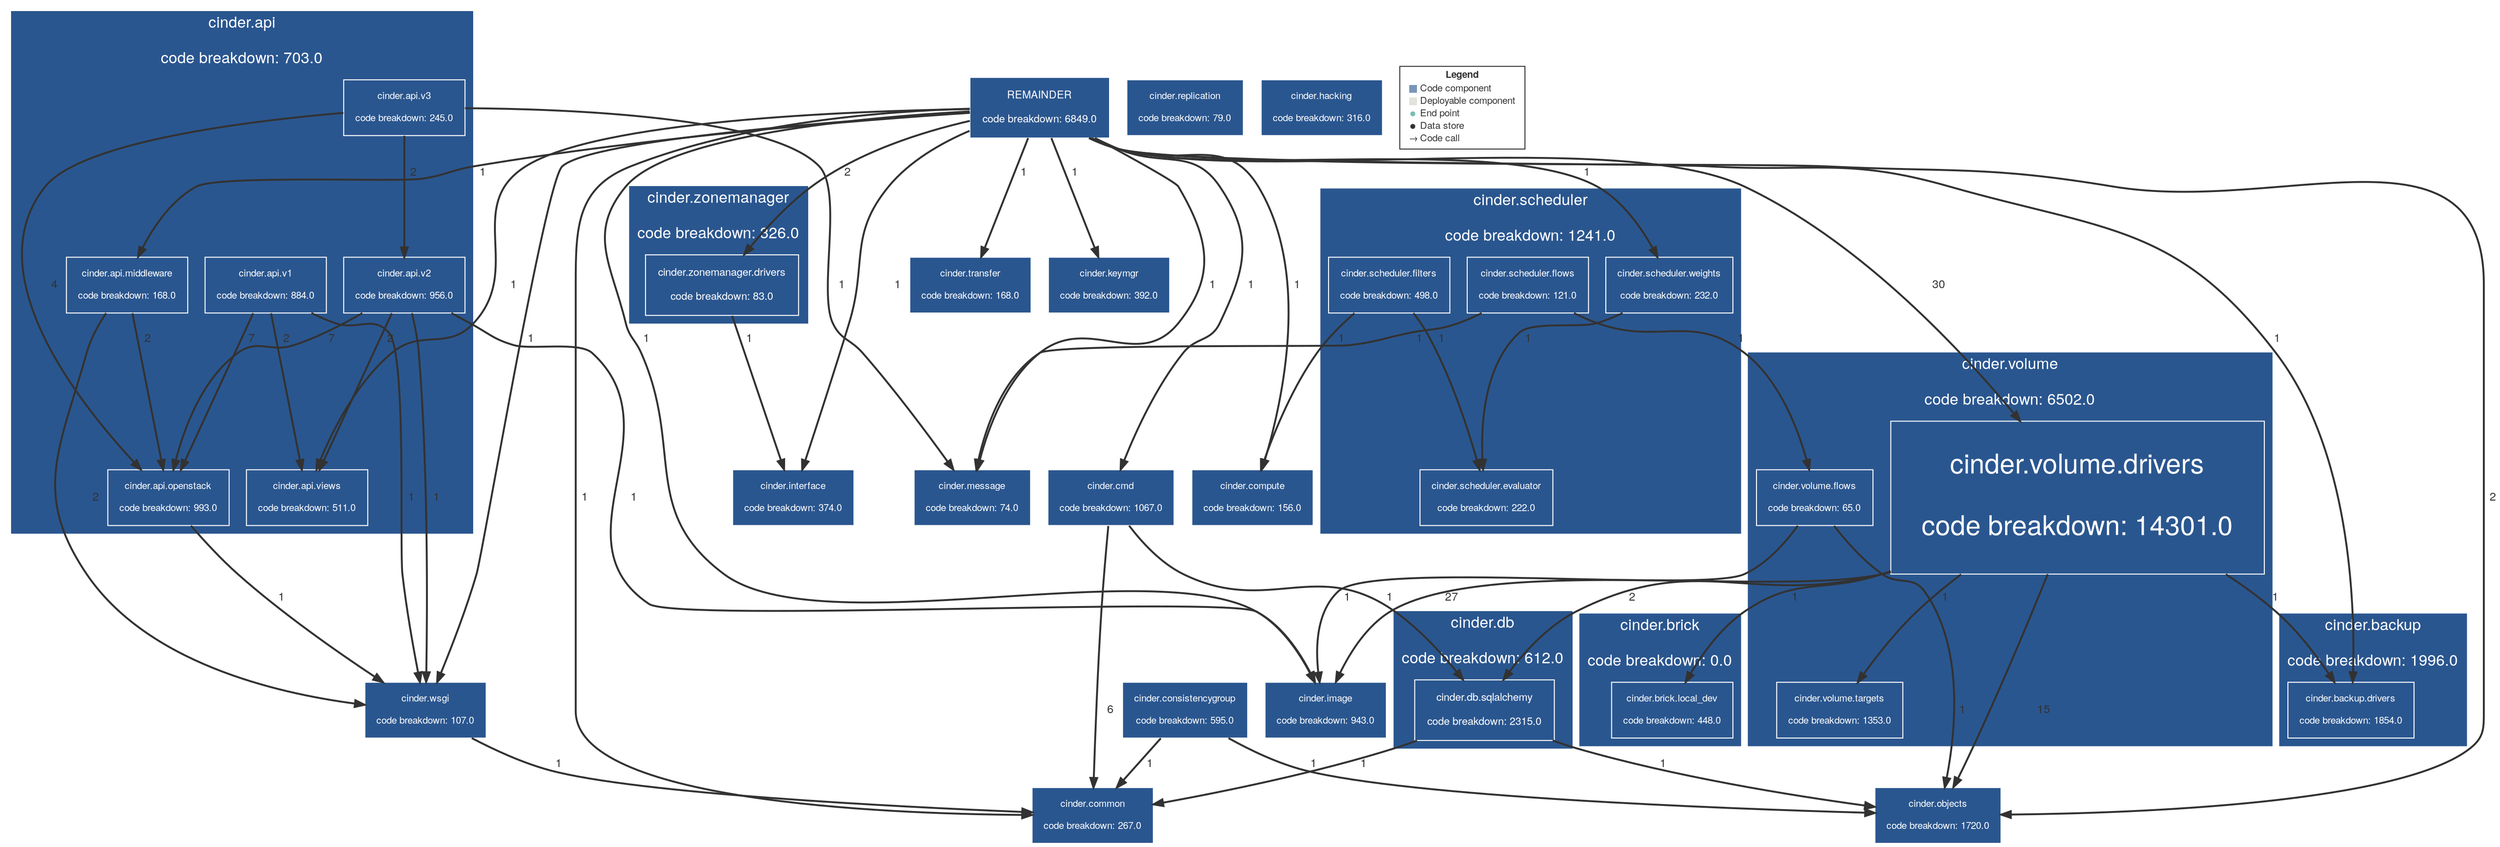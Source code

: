 digraph "Graph" {
compound=true
rankdir=TD
subgraph "cluster-cinder.scheduler" {
style="filled"
color="#2A568F"
fontname="Helvetica Neue"
fontsize="16"
fontcolor="#FFFFFF"
label="cinder.scheduler

code breakdown: 1241.0"
"cinder.scheduler.filters@cinder.scheduler" [ shape="box" style="filled" fillcolor="#2A568F" penwidth="1" color="#FFFFFF" fontname="Helvetica Neue" fontcolor="#FFFFFF" fontsize="10" margin="0.16" label="cinder.scheduler.filters

code breakdown: 498.0" ]
"cinder.scheduler.evaluator@cinder.scheduler" [ shape="box" style="filled" fillcolor="#2A568F" penwidth="1" color="#FFFFFF" fontname="Helvetica Neue" fontcolor="#FFFFFF" fontsize="10" margin="0.16" label="cinder.scheduler.evaluator

code breakdown: 222.0" ]
"cinder.scheduler.weights@cinder.scheduler" [ shape="box" style="filled" fillcolor="#2A568F" penwidth="1" color="#FFFFFF" fontname="Helvetica Neue" fontcolor="#FFFFFF" fontsize="10" margin="0.16" label="cinder.scheduler.weights

code breakdown: 232.0" ]
"cinder.scheduler.flows@cinder.scheduler" [ shape="box" style="filled" fillcolor="#2A568F" penwidth="1" color="#FFFFFF" fontname="Helvetica Neue" fontcolor="#FFFFFF" fontsize="10" margin="0.16" label="cinder.scheduler.flows

code breakdown: 121.0" ]
}
subgraph "cluster-cinder.zonemanager" {
style="filled"
color="#2A568F"
fontname="Helvetica Neue"
fontsize="16"
fontcolor="#FFFFFF"
label="cinder.zonemanager

code breakdown: 326.0"
"cinder.zonemanager.drivers@cinder.zonemanager" [ shape="box" style="filled" fillcolor="#2A568F" penwidth="1" color="#FFFFFF" fontname="Helvetica Neue" fontcolor="#FFFFFF" fontsize="11" margin="0.176" label="cinder.zonemanager.drivers

code breakdown: 83.0" ]
}
subgraph "cluster-cinder.api" {
style="filled"
color="#2A568F"
fontname="Helvetica Neue"
fontsize="16"
fontcolor="#FFFFFF"
label="cinder.api

code breakdown: 703.0"
"cinder.api.views@cinder.api" [ shape="box" style="filled" fillcolor="#2A568F" penwidth="1" color="#FFFFFF" fontname="Helvetica Neue" fontcolor="#FFFFFF" fontsize="10" margin="0.16" label="cinder.api.views

code breakdown: 511.0" ]
"cinder.api.v3@cinder.api" [ shape="box" style="filled" fillcolor="#2A568F" penwidth="1" color="#FFFFFF" fontname="Helvetica Neue" fontcolor="#FFFFFF" fontsize="10" margin="0.16" label="cinder.api.v3

code breakdown: 245.0" ]
"cinder.api.v1@cinder.api" [ shape="box" style="filled" fillcolor="#2A568F" penwidth="1" color="#FFFFFF" fontname="Helvetica Neue" fontcolor="#FFFFFF" fontsize="10" margin="0.16" label="cinder.api.v1

code breakdown: 884.0" ]
"cinder.api.middleware@cinder.api" [ shape="box" style="filled" fillcolor="#2A568F" penwidth="1" color="#FFFFFF" fontname="Helvetica Neue" fontcolor="#FFFFFF" fontsize="10" margin="0.16" label="cinder.api.middleware

code breakdown: 168.0" ]
"cinder.api.v2@cinder.api" [ shape="box" style="filled" fillcolor="#2A568F" penwidth="1" color="#FFFFFF" fontname="Helvetica Neue" fontcolor="#FFFFFF" fontsize="10" margin="0.16" label="cinder.api.v2

code breakdown: 956.0" ]
"cinder.api.openstack@cinder.api" [ shape="box" style="filled" fillcolor="#2A568F" penwidth="1" color="#FFFFFF" fontname="Helvetica Neue" fontcolor="#FFFFFF" fontsize="10" margin="0.16" label="cinder.api.openstack

code breakdown: 993.0" ]
}
subgraph "cluster-cinder.db" {
style="filled"
color="#2A568F"
fontname="Helvetica Neue"
fontsize="16"
fontcolor="#FFFFFF"
label="cinder.db

code breakdown: 612.0"
"cinder.db.sqlalchemy@cinder.db" [ shape="box" style="filled" fillcolor="#2A568F" penwidth="1" color="#FFFFFF" fontname="Helvetica Neue" fontcolor="#FFFFFF" fontsize="11" margin="0.176" label="cinder.db.sqlalchemy

code breakdown: 2315.0" ]
}
subgraph "cluster-cinder.backup" {
style="filled"
color="#2A568F"
fontname="Helvetica Neue"
fontsize="16"
fontcolor="#FFFFFF"
label="cinder.backup

code breakdown: 1996.0"
"cinder.backup.drivers@cinder.backup" [ shape="box" style="filled" fillcolor="#2A568F" penwidth="1" color="#FFFFFF" fontname="Helvetica Neue" fontcolor="#FFFFFF" fontsize="10" margin="0.16" label="cinder.backup.drivers

code breakdown: 1854.0" ]
}
subgraph "cluster-cinder.volume" {
style="filled"
color="#2A568F"
fontname="Helvetica Neue"
fontsize="16"
fontcolor="#FFFFFF"
label="cinder.volume

code breakdown: 6502.0"
"cinder.volume.targets@cinder.volume" [ shape="box" style="filled" fillcolor="#2A568F" penwidth="1" color="#FFFFFF" fontname="Helvetica Neue" fontcolor="#FFFFFF" fontsize="10" margin="0.16" label="cinder.volume.targets

code breakdown: 1353.0" ]
"cinder.volume.flows@cinder.volume" [ shape="box" style="filled" fillcolor="#2A568F" penwidth="1" color="#FFFFFF" fontname="Helvetica Neue" fontcolor="#FFFFFF" fontsize="10" margin="0.16" label="cinder.volume.flows

code breakdown: 65.0" ]
"cinder.volume.drivers@cinder.volume" [ shape="box" style="filled" fillcolor="#2A568F" penwidth="1" color="#FFFFFF" fontname="Helvetica Neue" fontcolor="#FFFFFF" fontsize="28" margin="0.448" label="cinder.volume.drivers

code breakdown: 14301.0" ]
}
"REMAINDER@NOT_DEPLOYED" [ shape="box" style="filled" fillcolor="#2A568F" penwidth="1" color="#FFFFFF" fontname="Helvetica Neue" fontcolor="#FFFFFF" fontsize="11" margin="0.176" label="REMAINDER

code breakdown: 6849.0" ]
"cinder.message@NOT_DEPLOYED" [ shape="box" style="filled" fillcolor="#2A568F" penwidth="1" color="#FFFFFF" fontname="Helvetica Neue" fontcolor="#FFFFFF" fontsize="10" margin="0.16" label="cinder.message

code breakdown: 74.0" ]
"cinder.cmd@NOT_DEPLOYED" [ shape="box" style="filled" fillcolor="#2A568F" penwidth="1" color="#FFFFFF" fontname="Helvetica Neue" fontcolor="#FFFFFF" fontsize="10" margin="0.16" label="cinder.cmd

code breakdown: 1067.0" ]
"cinder.transfer@NOT_DEPLOYED" [ shape="box" style="filled" fillcolor="#2A568F" penwidth="1" color="#FFFFFF" fontname="Helvetica Neue" fontcolor="#FFFFFF" fontsize="10" margin="0.16" label="cinder.transfer

code breakdown: 168.0" ]
"cinder.keymgr@NOT_DEPLOYED" [ shape="box" style="filled" fillcolor="#2A568F" penwidth="1" color="#FFFFFF" fontname="Helvetica Neue" fontcolor="#FFFFFF" fontsize="10" margin="0.16" label="cinder.keymgr

code breakdown: 392.0" ]
"cinder.wsgi@NOT_DEPLOYED" [ shape="box" style="filled" fillcolor="#2A568F" penwidth="1" color="#FFFFFF" fontname="Helvetica Neue" fontcolor="#FFFFFF" fontsize="10" margin="0.16" label="cinder.wsgi

code breakdown: 107.0" ]
"cinder.objects@NOT_DEPLOYED" [ shape="box" style="filled" fillcolor="#2A568F" penwidth="1" color="#FFFFFF" fontname="Helvetica Neue" fontcolor="#FFFFFF" fontsize="10" margin="0.16" label="cinder.objects

code breakdown: 1720.0" ]
"cinder.replication@NOT_DEPLOYED" [ shape="box" style="filled" fillcolor="#2A568F" penwidth="1" color="#FFFFFF" fontname="Helvetica Neue" fontcolor="#FFFFFF" fontsize="10" margin="0.16" label="cinder.replication

code breakdown: 79.0" ]
"cinder.common@NOT_DEPLOYED" [ shape="box" style="filled" fillcolor="#2A568F" penwidth="1" color="#FFFFFF" fontname="Helvetica Neue" fontcolor="#FFFFFF" fontsize="10" margin="0.16" label="cinder.common

code breakdown: 267.0" ]
"cinder.compute@NOT_DEPLOYED" [ shape="box" style="filled" fillcolor="#2A568F" penwidth="1" color="#FFFFFF" fontname="Helvetica Neue" fontcolor="#FFFFFF" fontsize="10" margin="0.16" label="cinder.compute

code breakdown: 156.0" ]
"cinder.interface@NOT_DEPLOYED" [ shape="box" style="filled" fillcolor="#2A568F" penwidth="1" color="#FFFFFF" fontname="Helvetica Neue" fontcolor="#FFFFFF" fontsize="10" margin="0.16" label="cinder.interface

code breakdown: 374.0" ]
"cinder.consistencygroup@NOT_DEPLOYED" [ shape="box" style="filled" fillcolor="#2A568F" penwidth="1" color="#FFFFFF" fontname="Helvetica Neue" fontcolor="#FFFFFF" fontsize="10" margin="0.16" label="cinder.consistencygroup

code breakdown: 595.0" ]
"cinder.hacking@NOT_DEPLOYED" [ shape="box" style="filled" fillcolor="#2A568F" penwidth="1" color="#FFFFFF" fontname="Helvetica Neue" fontcolor="#FFFFFF" fontsize="10" margin="0.16" label="cinder.hacking

code breakdown: 316.0" ]
"cinder.image@NOT_DEPLOYED" [ shape="box" style="filled" fillcolor="#2A568F" penwidth="1" color="#FFFFFF" fontname="Helvetica Neue" fontcolor="#FFFFFF" fontsize="10" margin="0.16" label="cinder.image

code breakdown: 943.0" ]
subgraph "cluster-cinder.brick" {
style="filled"
color="#2A568F"
fontname="Helvetica Neue"
fontsize="16"
fontcolor="#FFFFFF"
label="cinder.brick

code breakdown: 0.0"
"cinder.brick.local_dev@cinder.brick" [ shape="box" style="filled" fillcolor="#2A568F" penwidth="1" color="#FFFFFF" fontname="Helvetica Neue" fontcolor="#FFFFFF" fontsize="10" margin="0.16" label="cinder.brick.local_dev

code breakdown: 448.0" ]
}
"cinder.scheduler.filters@cinder.scheduler" -> "cinder.scheduler.evaluator@cinder.scheduler" [ penwidth="2" color="#323232" fontcolor="#323232" fontname="Helvetica Neue" fontsize="12" label="  1" ]
"cinder.scheduler.filters@cinder.scheduler" -> "cinder.compute@NOT_DEPLOYED" [ penwidth="2" color="#323232" fontcolor="#323232" fontname="Helvetica Neue" fontsize="12" label="  1" ]
"cinder.scheduler.weights@cinder.scheduler" -> "cinder.scheduler.evaluator@cinder.scheduler" [ penwidth="2" color="#323232" fontcolor="#323232" fontname="Helvetica Neue" fontsize="12" label="  1" ]
"cinder.scheduler.flows@cinder.scheduler" -> "cinder.volume.flows@cinder.volume" [ penwidth="2" color="#323232" fontcolor="#323232" fontname="Helvetica Neue" fontsize="12" label="  1" ]
"cinder.scheduler.flows@cinder.scheduler" -> "cinder.message@NOT_DEPLOYED" [ penwidth="2" color="#323232" fontcolor="#323232" fontname="Helvetica Neue" fontsize="12" label="  1" ]
"cinder.zonemanager.drivers@cinder.zonemanager" -> "cinder.interface@NOT_DEPLOYED" [ penwidth="2" color="#323232" fontcolor="#323232" fontname="Helvetica Neue" fontsize="12" label="  1" ]
"cinder.api.v3@cinder.api" -> "cinder.api.v2@cinder.api" [ penwidth="2" color="#323232" fontcolor="#323232" fontname="Helvetica Neue" fontsize="12" label="  2" ]
"cinder.api.v3@cinder.api" -> "cinder.api.openstack@cinder.api" [ penwidth="2" color="#323232" fontcolor="#323232" fontname="Helvetica Neue" fontsize="12" label="  4" ]
"cinder.api.v3@cinder.api" -> "cinder.message@NOT_DEPLOYED" [ penwidth="2" color="#323232" fontcolor="#323232" fontname="Helvetica Neue" fontsize="12" label="  1" ]
"cinder.api.v1@cinder.api" -> "cinder.api.views@cinder.api" [ penwidth="2" color="#323232" fontcolor="#323232" fontname="Helvetica Neue" fontsize="12" label="  2" ]
"cinder.api.v1@cinder.api" -> "cinder.api.openstack@cinder.api" [ penwidth="2" color="#323232" fontcolor="#323232" fontname="Helvetica Neue" fontsize="12" label="  7" ]
"cinder.api.v1@cinder.api" -> "cinder.wsgi@NOT_DEPLOYED" [ penwidth="2" color="#323232" fontcolor="#323232" fontname="Helvetica Neue" fontsize="12" label="  1" ]
"cinder.api.middleware@cinder.api" -> "cinder.api.openstack@cinder.api" [ penwidth="2" color="#323232" fontcolor="#323232" fontname="Helvetica Neue" fontsize="12" label="  2" ]
"cinder.api.middleware@cinder.api" -> "cinder.wsgi@NOT_DEPLOYED" [ penwidth="2" color="#323232" fontcolor="#323232" fontname="Helvetica Neue" fontsize="12" label="  2" ]
"cinder.api.v2@cinder.api" -> "cinder.api.views@cinder.api" [ penwidth="2" color="#323232" fontcolor="#323232" fontname="Helvetica Neue" fontsize="12" label="  2" ]
"cinder.api.v2@cinder.api" -> "cinder.api.openstack@cinder.api" [ penwidth="2" color="#323232" fontcolor="#323232" fontname="Helvetica Neue" fontsize="12" label="  7" ]
"cinder.api.v2@cinder.api" -> "cinder.wsgi@NOT_DEPLOYED" [ penwidth="2" color="#323232" fontcolor="#323232" fontname="Helvetica Neue" fontsize="12" label="  1" ]
"cinder.api.v2@cinder.api" -> "cinder.image@NOT_DEPLOYED" [ penwidth="2" color="#323232" fontcolor="#323232" fontname="Helvetica Neue" fontsize="12" label="  1" ]
"cinder.api.openstack@cinder.api" -> "cinder.wsgi@NOT_DEPLOYED" [ penwidth="2" color="#323232" fontcolor="#323232" fontname="Helvetica Neue" fontsize="12" label="  1" ]
"cinder.db.sqlalchemy@cinder.db" -> "cinder.objects@NOT_DEPLOYED" [ penwidth="2" color="#323232" fontcolor="#323232" fontname="Helvetica Neue" fontsize="12" label="  1" ]
"cinder.db.sqlalchemy@cinder.db" -> "cinder.common@NOT_DEPLOYED" [ penwidth="2" color="#323232" fontcolor="#323232" fontname="Helvetica Neue" fontsize="12" label="  1" ]
"cinder.volume.flows@cinder.volume" -> "cinder.objects@NOT_DEPLOYED" [ penwidth="2" color="#323232" fontcolor="#323232" fontname="Helvetica Neue" fontsize="12" label="  1" ]
"cinder.volume.flows@cinder.volume" -> "cinder.image@NOT_DEPLOYED" [ penwidth="2" color="#323232" fontcolor="#323232" fontname="Helvetica Neue" fontsize="12" label="  1" ]
"cinder.volume.drivers@cinder.volume" -> "cinder.db.sqlalchemy@cinder.db" [ penwidth="2" color="#323232" fontcolor="#323232" fontname="Helvetica Neue" fontsize="12" label="  2" ]
"cinder.volume.drivers@cinder.volume" -> "cinder.backup.drivers@cinder.backup" [ penwidth="2" color="#323232" fontcolor="#323232" fontname="Helvetica Neue" fontsize="12" label="  1" ]
"cinder.volume.drivers@cinder.volume" -> "cinder.volume.targets@cinder.volume" [ penwidth="2" color="#323232" fontcolor="#323232" fontname="Helvetica Neue" fontsize="12" label="  1" ]
"cinder.volume.drivers@cinder.volume" -> "cinder.objects@NOT_DEPLOYED" [ penwidth="2" color="#323232" fontcolor="#323232" fontname="Helvetica Neue" fontsize="12" label="  15" ]
"cinder.volume.drivers@cinder.volume" -> "cinder.image@NOT_DEPLOYED" [ penwidth="2" color="#323232" fontcolor="#323232" fontname="Helvetica Neue" fontsize="12" label="  27" ]
"cinder.volume.drivers@cinder.volume" -> "cinder.brick.local_dev@cinder.brick" [ penwidth="2" color="#323232" fontcolor="#323232" fontname="Helvetica Neue" fontsize="12" label="  1" ]
"REMAINDER@NOT_DEPLOYED" -> "cinder.scheduler.weights@cinder.scheduler" [ penwidth="2" color="#323232" fontcolor="#323232" fontname="Helvetica Neue" fontsize="12" label="  1" ]
"REMAINDER@NOT_DEPLOYED" -> "cinder.zonemanager.drivers@cinder.zonemanager" [ penwidth="2" color="#323232" fontcolor="#323232" fontname="Helvetica Neue" fontsize="12" label="  2" ]
"REMAINDER@NOT_DEPLOYED" -> "cinder.api.views@cinder.api" [ penwidth="2" color="#323232" fontcolor="#323232" fontname="Helvetica Neue" fontsize="12" label="  1" ]
"REMAINDER@NOT_DEPLOYED" -> "cinder.api.middleware@cinder.api" [ penwidth="2" color="#323232" fontcolor="#323232" fontname="Helvetica Neue" fontsize="12" label="  1" ]
"REMAINDER@NOT_DEPLOYED" -> "cinder.backup.drivers@cinder.backup" [ penwidth="2" color="#323232" fontcolor="#323232" fontname="Helvetica Neue" fontsize="12" label="  1" ]
"REMAINDER@NOT_DEPLOYED" -> "cinder.volume.drivers@cinder.volume" [ penwidth="2" color="#323232" fontcolor="#323232" fontname="Helvetica Neue" fontsize="12" label="  30" ]
"REMAINDER@NOT_DEPLOYED" -> "cinder.message@NOT_DEPLOYED" [ penwidth="2" color="#323232" fontcolor="#323232" fontname="Helvetica Neue" fontsize="12" label="  1" ]
"REMAINDER@NOT_DEPLOYED" -> "cinder.cmd@NOT_DEPLOYED" [ penwidth="2" color="#323232" fontcolor="#323232" fontname="Helvetica Neue" fontsize="12" label="  1" ]
"REMAINDER@NOT_DEPLOYED" -> "cinder.transfer@NOT_DEPLOYED" [ penwidth="2" color="#323232" fontcolor="#323232" fontname="Helvetica Neue" fontsize="12" label="  1" ]
"REMAINDER@NOT_DEPLOYED" -> "cinder.keymgr@NOT_DEPLOYED" [ penwidth="2" color="#323232" fontcolor="#323232" fontname="Helvetica Neue" fontsize="12" label="  1" ]
"REMAINDER@NOT_DEPLOYED" -> "cinder.wsgi@NOT_DEPLOYED" [ penwidth="2" color="#323232" fontcolor="#323232" fontname="Helvetica Neue" fontsize="12" label="  1" ]
"REMAINDER@NOT_DEPLOYED" -> "cinder.objects@NOT_DEPLOYED" [ penwidth="2" color="#323232" fontcolor="#323232" fontname="Helvetica Neue" fontsize="12" label="  2" ]
"REMAINDER@NOT_DEPLOYED" -> "cinder.common@NOT_DEPLOYED" [ penwidth="2" color="#323232" fontcolor="#323232" fontname="Helvetica Neue" fontsize="12" label="  1" ]
"REMAINDER@NOT_DEPLOYED" -> "cinder.compute@NOT_DEPLOYED" [ penwidth="2" color="#323232" fontcolor="#323232" fontname="Helvetica Neue" fontsize="12" label="  1" ]
"REMAINDER@NOT_DEPLOYED" -> "cinder.interface@NOT_DEPLOYED" [ penwidth="2" color="#323232" fontcolor="#323232" fontname="Helvetica Neue" fontsize="12" label="  1" ]
"REMAINDER@NOT_DEPLOYED" -> "cinder.image@NOT_DEPLOYED" [ penwidth="2" color="#323232" fontcolor="#323232" fontname="Helvetica Neue" fontsize="12" label="  1" ]
"cinder.cmd@NOT_DEPLOYED" -> "cinder.db.sqlalchemy@cinder.db" [ penwidth="2" color="#323232" fontcolor="#323232" fontname="Helvetica Neue" fontsize="12" label="  1" ]
"cinder.cmd@NOT_DEPLOYED" -> "cinder.common@NOT_DEPLOYED" [ penwidth="2" color="#323232" fontcolor="#323232" fontname="Helvetica Neue" fontsize="12" label="  6" ]
"cinder.wsgi@NOT_DEPLOYED" -> "cinder.common@NOT_DEPLOYED" [ penwidth="2" color="#323232" fontcolor="#323232" fontname="Helvetica Neue" fontsize="12" label="  1" ]
"cinder.consistencygroup@NOT_DEPLOYED" -> "cinder.objects@NOT_DEPLOYED" [ penwidth="2" color="#323232" fontcolor="#323232" fontname="Helvetica Neue" fontsize="12" label="  1" ]
"cinder.consistencygroup@NOT_DEPLOYED" -> "cinder.common@NOT_DEPLOYED" [ penwidth="2" color="#323232" fontcolor="#323232" fontname="Helvetica Neue" fontsize="12" label="  1" ]
"LEGEND" [ shape="box" style="filled" fillcolor="#FFFFFF" penwidth="1" color="#323232" fontname="Helvetica Neue" fontcolor="#323232" fontsize="10" label=<<TABLE BORDER="0" CELLPADDING="1" CELLSPACING="0">
<TR><TD COLSPAN="2"><B>Legend</B></TD></TR>
<TR><TD><FONT COLOR="#2A568F">&#9638;</FONT></TD><TD ALIGN="left">Code component</TD></TR>
<TR><TD><FONT COLOR="#D2D1C7">&#9638;</FONT></TD><TD ALIGN="left">Deployable component</TD></TR>
<TR><TD><FONT COLOR="#72C0B4">&#9679;</FONT></TD><TD ALIGN="left">End point</TD></TR>
<TR><TD><FONT COLOR="#323232">&#9679;</FONT></TD><TD ALIGN="left">Data store</TD></TR>
<TR><TD><FONT COLOR="#323232">&rarr;</FONT></TD><TD ALIGN="left">Code call</TD></TR>
</TABLE>
>  ]
}
